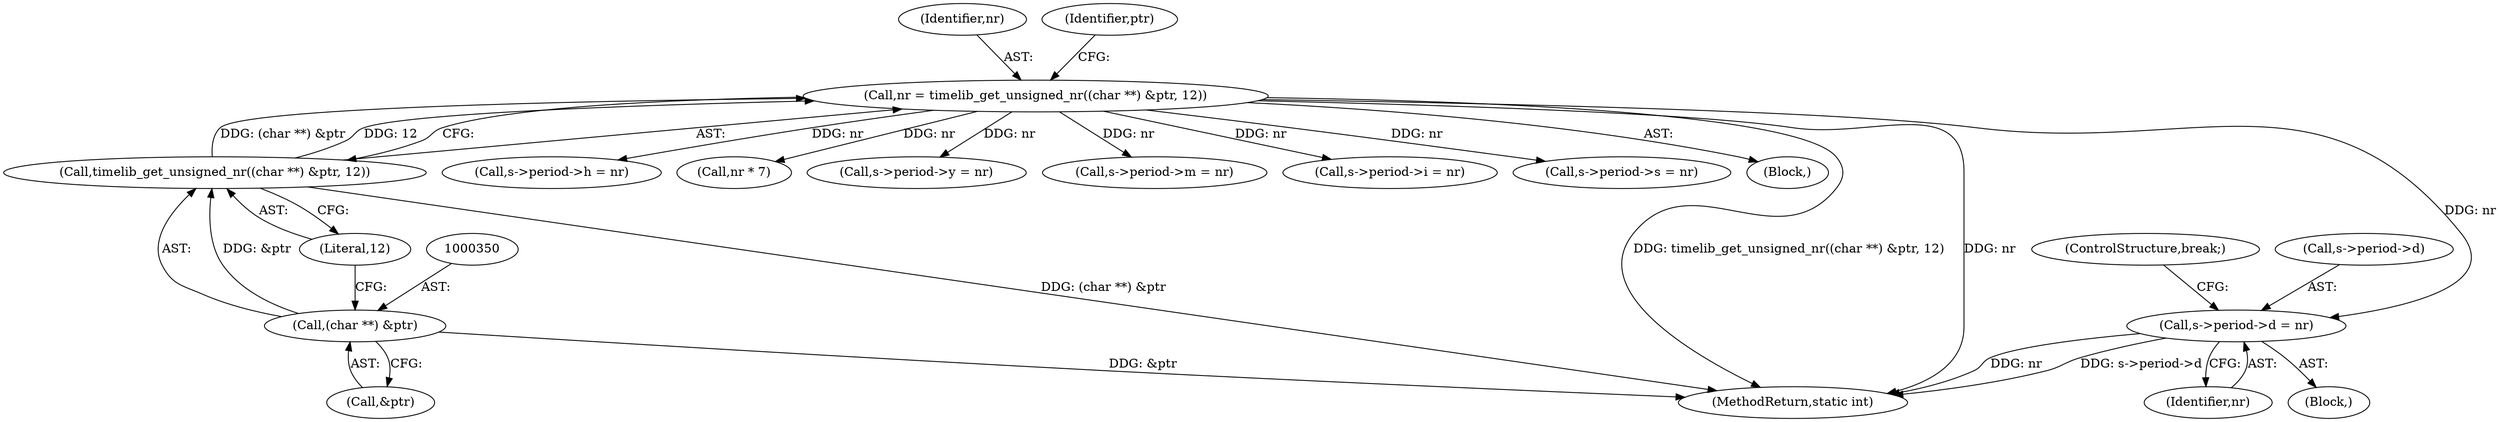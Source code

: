 digraph "0_php_12fe4e90be7bfa2a763197079f68f5568a14e071@pointer" {
"1000379" [label="(Call,s->period->d = nr)"];
"1000346" [label="(Call,nr = timelib_get_unsigned_nr((char **) &ptr, 12))"];
"1000348" [label="(Call,timelib_get_unsigned_nr((char **) &ptr, 12))"];
"1000349" [label="(Call,(char **) &ptr)"];
"1000348" [label="(Call,timelib_get_unsigned_nr((char **) &ptr, 12))"];
"1000388" [label="(Call,s->period->h = nr)"];
"1000385" [label="(Identifier,nr)"];
"1000374" [label="(Call,nr * 7)"];
"1000349" [label="(Call,(char **) &ptr)"];
"1000386" [label="(ControlStructure,break;)"];
"1000380" [label="(Call,s->period->d)"];
"1000359" [label="(Call,s->period->y = nr)"];
"1000353" [label="(Literal,12)"];
"1000418" [label="(Call,s->period->m = nr)"];
"1000346" [label="(Call,nr = timelib_get_unsigned_nr((char **) &ptr, 12))"];
"1000409" [label="(Call,s->period->i = nr)"];
"1000397" [label="(Call,s->period->s = nr)"];
"1000347" [label="(Identifier,nr)"];
"1000357" [label="(Block,)"];
"1000356" [label="(Identifier,ptr)"];
"1000379" [label="(Call,s->period->d = nr)"];
"1000351" [label="(Call,&ptr)"];
"1000324" [label="(Block,)"];
"1002665" [label="(MethodReturn,static int)"];
"1000379" -> "1000357"  [label="AST: "];
"1000379" -> "1000385"  [label="CFG: "];
"1000380" -> "1000379"  [label="AST: "];
"1000385" -> "1000379"  [label="AST: "];
"1000386" -> "1000379"  [label="CFG: "];
"1000379" -> "1002665"  [label="DDG: s->period->d"];
"1000379" -> "1002665"  [label="DDG: nr"];
"1000346" -> "1000379"  [label="DDG: nr"];
"1000346" -> "1000324"  [label="AST: "];
"1000346" -> "1000348"  [label="CFG: "];
"1000347" -> "1000346"  [label="AST: "];
"1000348" -> "1000346"  [label="AST: "];
"1000356" -> "1000346"  [label="CFG: "];
"1000346" -> "1002665"  [label="DDG: timelib_get_unsigned_nr((char **) &ptr, 12)"];
"1000346" -> "1002665"  [label="DDG: nr"];
"1000348" -> "1000346"  [label="DDG: (char **) &ptr"];
"1000348" -> "1000346"  [label="DDG: 12"];
"1000346" -> "1000359"  [label="DDG: nr"];
"1000346" -> "1000374"  [label="DDG: nr"];
"1000346" -> "1000388"  [label="DDG: nr"];
"1000346" -> "1000397"  [label="DDG: nr"];
"1000346" -> "1000409"  [label="DDG: nr"];
"1000346" -> "1000418"  [label="DDG: nr"];
"1000348" -> "1000353"  [label="CFG: "];
"1000349" -> "1000348"  [label="AST: "];
"1000353" -> "1000348"  [label="AST: "];
"1000348" -> "1002665"  [label="DDG: (char **) &ptr"];
"1000349" -> "1000348"  [label="DDG: &ptr"];
"1000349" -> "1000351"  [label="CFG: "];
"1000350" -> "1000349"  [label="AST: "];
"1000351" -> "1000349"  [label="AST: "];
"1000353" -> "1000349"  [label="CFG: "];
"1000349" -> "1002665"  [label="DDG: &ptr"];
}
